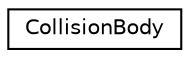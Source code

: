 digraph "Graphical Class Hierarchy"
{
  edge [fontname="Helvetica",fontsize="10",labelfontname="Helvetica",labelfontsize="10"];
  node [fontname="Helvetica",fontsize="10",shape=record];
  rankdir="LR";
  Node1 [label="CollisionBody",height=0.2,width=0.4,color="black", fillcolor="white", style="filled",URL="$class_collision_body.html",tooltip="Collision body. "];
}
